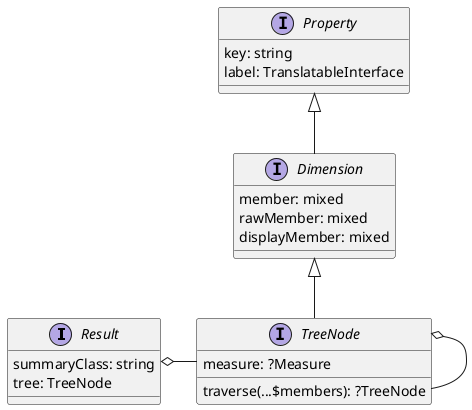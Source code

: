 @startuml

interface Result {
    summaryClass: string
    tree: TreeNode
}

Result o- TreeNode

interface Property {
    key: string
    label: TranslatableInterface
}

interface Dimension extends Property{
    member: mixed
    rawMember: mixed
    displayMember: mixed
}

interface TreeNode extends Dimension {
    measure: ?Measure
    traverse(...$members): ?TreeNode
}

TreeNode o-- TreeNode

@endu